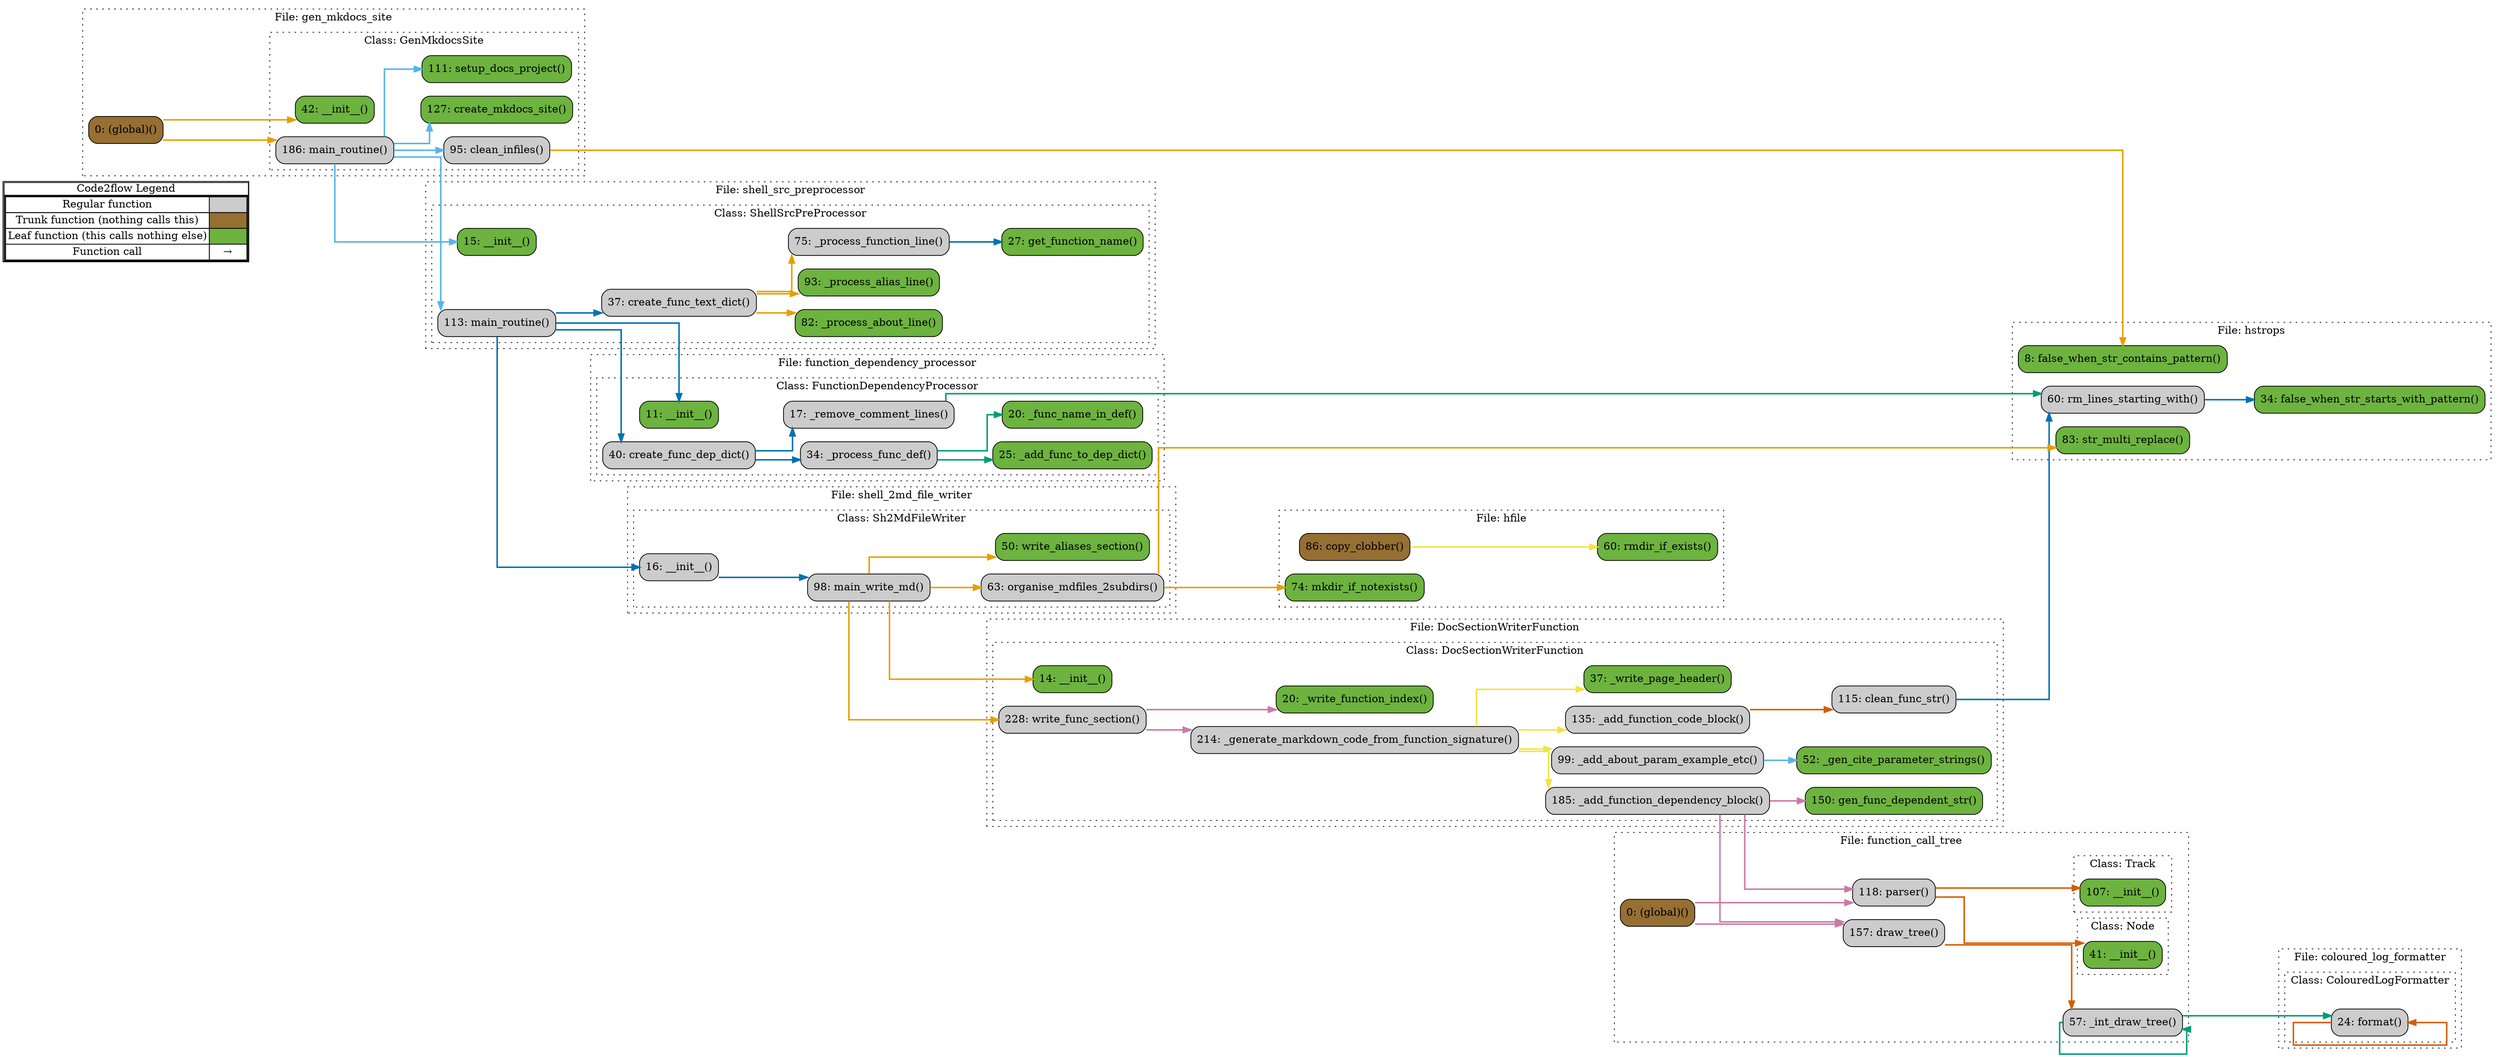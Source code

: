 digraph G {
concentrate=true;
splines="ortho";
rankdir="LR";
subgraph legend{
    rank = min;
    label = "legend";
    Legend [shape=none, margin=0, label = <
        <table cellspacing="0" cellpadding="0" border="1"><tr><td>Code2flow Legend</td></tr><tr><td>
        <table cellspacing="0">
        <tr><td>Regular function</td><td width="50px" bgcolor='#cccccc'></td></tr>
        <tr><td>Trunk function (nothing calls this)</td><td bgcolor='#966F33'></td></tr>
        <tr><td>Leaf function (this calls nothing else)</td><td bgcolor='#6db33f'></td></tr>
        <tr><td>Function call</td><td><font color='black'>&#8594;</font></td></tr>
        </table></td></tr></table>
        >];
}node_ad337375 [label="14: __init__()" name="DocSectionWriterFunction::DocSectionWriterFunction.__init__" shape="rect" style="rounded,filled" fillcolor="#6db33f" ];
node_87878582 [label="99: _add_about_param_example_etc()" name="DocSectionWriterFunction::DocSectionWriterFunction._add_about_param_example_etc" shape="rect" style="rounded,filled" fillcolor="#cccccc" ];
node_1bc080a6 [label="135: _add_function_code_block()" name="DocSectionWriterFunction::DocSectionWriterFunction._add_function_code_block" shape="rect" style="rounded,filled" fillcolor="#cccccc" ];
node_dcf3a507 [label="185: _add_function_dependency_block()" name="DocSectionWriterFunction::DocSectionWriterFunction._add_function_dependency_block" shape="rect" style="rounded,filled" fillcolor="#cccccc" ];
node_fdfee79e [label="52: _gen_cite_parameter_strings()" name="DocSectionWriterFunction::DocSectionWriterFunction._gen_cite_parameter_strings" shape="rect" style="rounded,filled" fillcolor="#6db33f" ];
node_70f59ecc [label="214: _generate_markdown_code_from_function_signature()" name="DocSectionWriterFunction::DocSectionWriterFunction._generate_markdown_code_from_function_signature" shape="rect" style="rounded,filled" fillcolor="#cccccc" ];
node_03318457 [label="20: _write_function_index()" name="DocSectionWriterFunction::DocSectionWriterFunction._write_function_index" shape="rect" style="rounded,filled" fillcolor="#6db33f" ];
node_5b7c8898 [label="37: _write_page_header()" name="DocSectionWriterFunction::DocSectionWriterFunction._write_page_header" shape="rect" style="rounded,filled" fillcolor="#6db33f" ];
node_ff06c3e5 [label="115: clean_func_str()" name="DocSectionWriterFunction::DocSectionWriterFunction.clean_func_str" shape="rect" style="rounded,filled" fillcolor="#cccccc" ];
node_43d9dcb5 [label="150: gen_func_dependent_str()" name="DocSectionWriterFunction::DocSectionWriterFunction.gen_func_dependent_str" shape="rect" style="rounded,filled" fillcolor="#6db33f" ];
node_0fe394a7 [label="228: write_func_section()" name="DocSectionWriterFunction::DocSectionWriterFunction.write_func_section" shape="rect" style="rounded,filled" fillcolor="#cccccc" ];
node_56a2cbbe [label="24: format()" name="coloured_log_formatter::ColouredLogFormatter.format" shape="rect" style="rounded,filled" fillcolor="#cccccc" ];
node_baf937d7 [label="0: (global)()" name="function_call_tree::(global)" shape="rect" style="rounded,filled" fillcolor="#966F33" ];
node_fc59f340 [label="41: __init__()" name="function_call_tree::Node.__init__" shape="rect" style="rounded,filled" fillcolor="#6db33f" ];
node_c3465fd7 [label="107: __init__()" name="function_call_tree::Track.__init__" shape="rect" style="rounded,filled" fillcolor="#6db33f" ];
node_ba6df6cb [label="57: _int_draw_tree()" name="function_call_tree::_int_draw_tree" shape="rect" style="rounded,filled" fillcolor="#cccccc" ];
node_84e6f03e [label="157: draw_tree()" name="function_call_tree::draw_tree" shape="rect" style="rounded,filled" fillcolor="#cccccc" ];
node_9ddcc296 [label="118: parser()" name="function_call_tree::parser" shape="rect" style="rounded,filled" fillcolor="#cccccc" ];
node_e179d9c1 [label="11: __init__()" name="function_dependency_processor::FunctionDependencyProcessor.__init__" shape="rect" style="rounded,filled" fillcolor="#6db33f" ];
node_d7986234 [label="25: _add_func_to_dep_dict()" name="function_dependency_processor::FunctionDependencyProcessor._add_func_to_dep_dict" shape="rect" style="rounded,filled" fillcolor="#6db33f" ];
node_dc93ab9f [label="20: _func_name_in_def()" name="function_dependency_processor::FunctionDependencyProcessor._func_name_in_def" shape="rect" style="rounded,filled" fillcolor="#6db33f" ];
node_3f1f1f0b [label="34: _process_func_def()" name="function_dependency_processor::FunctionDependencyProcessor._process_func_def" shape="rect" style="rounded,filled" fillcolor="#cccccc" ];
node_f4b0520b [label="17: _remove_comment_lines()" name="function_dependency_processor::FunctionDependencyProcessor._remove_comment_lines" shape="rect" style="rounded,filled" fillcolor="#cccccc" ];
node_4c03bf95 [label="40: create_func_dep_dict()" name="function_dependency_processor::FunctionDependencyProcessor.create_func_dep_dict" shape="rect" style="rounded,filled" fillcolor="#cccccc" ];
node_1c2cd439 [label="0: (global)()" name="gen_mkdocs_site::(global)" shape="rect" style="rounded,filled" fillcolor="#966F33" ];
node_cdfcb253 [label="42: __init__()" name="gen_mkdocs_site::GenMkdocsSite.__init__" shape="rect" style="rounded,filled" fillcolor="#6db33f" ];
node_23872529 [label="95: clean_infiles()" name="gen_mkdocs_site::GenMkdocsSite.clean_infiles" shape="rect" style="rounded,filled" fillcolor="#cccccc" ];
node_94807580 [label="127: create_mkdocs_site()" name="gen_mkdocs_site::GenMkdocsSite.create_mkdocs_site" shape="rect" style="rounded,filled" fillcolor="#6db33f" ];
node_c5e6373a [label="186: main_routine()" name="gen_mkdocs_site::GenMkdocsSite.main_routine" shape="rect" style="rounded,filled" fillcolor="#cccccc" ];
node_4067aa60 [label="111: setup_docs_project()" name="gen_mkdocs_site::GenMkdocsSite.setup_docs_project" shape="rect" style="rounded,filled" fillcolor="#6db33f" ];
node_cdb01304 [label="86: copy_clobber()" name="hfile::copy_clobber" shape="rect" style="rounded,filled" fillcolor="#966F33" ];
node_27d9bbde [label="74: mkdir_if_notexists()" name="hfile::mkdir_if_notexists" shape="rect" style="rounded,filled" fillcolor="#6db33f" ];
node_4f07dd5d [label="60: rmdir_if_exists()" name="hfile::rmdir_if_exists" shape="rect" style="rounded,filled" fillcolor="#6db33f" ];
node_ae8f5a24 [label="8: false_when_str_contains_pattern()" name="hstrops::false_when_str_contains_pattern" shape="rect" style="rounded,filled" fillcolor="#6db33f" ];
node_64141ace [label="34: false_when_str_starts_with_pattern()" name="hstrops::false_when_str_starts_with_pattern" shape="rect" style="rounded,filled" fillcolor="#6db33f" ];
node_49732bb5 [label="60: rm_lines_starting_with()" name="hstrops::rm_lines_starting_with" shape="rect" style="rounded,filled" fillcolor="#cccccc" ];
node_8889f25c [label="83: str_multi_replace()" name="hstrops::str_multi_replace" shape="rect" style="rounded,filled" fillcolor="#6db33f" ];
node_2cf48705 [label="16: __init__()" name="shell_2md_file_writer::Sh2MdFileWriter.__init__" shape="rect" style="rounded,filled" fillcolor="#cccccc" ];
node_ebf228d1 [label="98: main_write_md()" name="shell_2md_file_writer::Sh2MdFileWriter.main_write_md" shape="rect" style="rounded,filled" fillcolor="#cccccc" ];
node_02b3f971 [label="63: organise_mdfiles_2subdirs()" name="shell_2md_file_writer::Sh2MdFileWriter.organise_mdfiles_2subdirs" shape="rect" style="rounded,filled" fillcolor="#cccccc" ];
node_dbf2bb59 [label="50: write_aliases_section()" name="shell_2md_file_writer::Sh2MdFileWriter.write_aliases_section" shape="rect" style="rounded,filled" fillcolor="#6db33f" ];
node_02cf544d [label="15: __init__()" name="shell_src_preprocessor::ShellSrcPreProcessor.__init__" shape="rect" style="rounded,filled" fillcolor="#6db33f" ];
node_cd5ade7b [label="82: _process_about_line()" name="shell_src_preprocessor::ShellSrcPreProcessor._process_about_line" shape="rect" style="rounded,filled" fillcolor="#6db33f" ];
node_d6aa4e58 [label="93: _process_alias_line()" name="shell_src_preprocessor::ShellSrcPreProcessor._process_alias_line" shape="rect" style="rounded,filled" fillcolor="#6db33f" ];
node_83a91005 [label="75: _process_function_line()" name="shell_src_preprocessor::ShellSrcPreProcessor._process_function_line" shape="rect" style="rounded,filled" fillcolor="#cccccc" ];
node_77392ee9 [label="37: create_func_text_dict()" name="shell_src_preprocessor::ShellSrcPreProcessor.create_func_text_dict" shape="rect" style="rounded,filled" fillcolor="#cccccc" ];
node_7d5a0c5a [label="27: get_function_name()" name="shell_src_preprocessor::ShellSrcPreProcessor.get_function_name" shape="rect" style="rounded,filled" fillcolor="#6db33f" ];
node_0e111d9d [label="113: main_routine()" name="shell_src_preprocessor::ShellSrcPreProcessor.main_routine" shape="rect" style="rounded,filled" fillcolor="#cccccc" ];
node_87878582 -> node_fdfee79e [color="#56B4E9" penwidth="2"];
node_1bc080a6 -> node_ff06c3e5 [color="#D55E00" penwidth="2"];
node_dcf3a507 -> node_43d9dcb5 [color="#CC79A7" penwidth="2"];
node_dcf3a507 -> node_84e6f03e [color="#CC79A7" penwidth="2"];
node_dcf3a507 -> node_9ddcc296 [color="#CC79A7" penwidth="2"];
node_70f59ecc -> node_87878582 [color="#F0E442" penwidth="2"];
node_70f59ecc -> node_1bc080a6 [color="#F0E442" penwidth="2"];
node_70f59ecc -> node_dcf3a507 [color="#F0E442" penwidth="2"];
node_70f59ecc -> node_5b7c8898 [color="#F0E442" penwidth="2"];
node_ff06c3e5 -> node_49732bb5 [color="#0072B2" penwidth="2"];
node_0fe394a7 -> node_70f59ecc [color="#CC79A7" penwidth="2"];
node_0fe394a7 -> node_03318457 [color="#CC79A7" penwidth="2"];
node_56a2cbbe -> node_56a2cbbe [color="#D55E00" penwidth="2"];
node_baf937d7 -> node_84e6f03e [color="#CC79A7" penwidth="2"];
node_baf937d7 -> node_9ddcc296 [color="#CC79A7" penwidth="2"];
node_ba6df6cb -> node_56a2cbbe [color="#009E73" penwidth="2"];
node_ba6df6cb -> node_56a2cbbe [color="#009E73" penwidth="2"];
node_ba6df6cb -> node_ba6df6cb [color="#009E73" penwidth="2"];
node_ba6df6cb -> node_ba6df6cb [color="#009E73" penwidth="2"];
node_84e6f03e -> node_ba6df6cb [color="#D55E00" penwidth="2"];
node_84e6f03e -> node_ba6df6cb [color="#D55E00" penwidth="2"];
node_9ddcc296 -> node_fc59f340 [color="#D55E00" penwidth="2"];
node_9ddcc296 -> node_c3465fd7 [color="#D55E00" penwidth="2"];
node_3f1f1f0b -> node_d7986234 [color="#009E73" penwidth="2"];
node_3f1f1f0b -> node_dc93ab9f [color="#009E73" penwidth="2"];
node_f4b0520b -> node_49732bb5 [color="#009E73" penwidth="2"];
node_4c03bf95 -> node_3f1f1f0b [color="#0072B2" penwidth="2"];
node_4c03bf95 -> node_f4b0520b [color="#0072B2" penwidth="2"];
node_1c2cd439 -> node_cdfcb253 [color="#E69F00" penwidth="2"];
node_1c2cd439 -> node_c5e6373a [color="#E69F00" penwidth="2"];
node_23872529 -> node_ae8f5a24 [color="#E69F00" penwidth="2"];
node_c5e6373a -> node_23872529 [color="#56B4E9" penwidth="2"];
node_c5e6373a -> node_94807580 [color="#56B4E9" penwidth="2"];
node_c5e6373a -> node_4067aa60 [color="#56B4E9" penwidth="2"];
node_c5e6373a -> node_02cf544d [color="#56B4E9" penwidth="2"];
node_c5e6373a -> node_0e111d9d [color="#56B4E9" penwidth="2"];
node_cdb01304 -> node_4f07dd5d [color="#F0E442" penwidth="2"];
node_49732bb5 -> node_64141ace [color="#0072B2" penwidth="2"];
node_2cf48705 -> node_ebf228d1 [color="#0072B2" penwidth="2"];
node_ebf228d1 -> node_ad337375 [color="#E69F00" penwidth="2"];
node_ebf228d1 -> node_0fe394a7 [color="#E69F00" penwidth="2"];
node_ebf228d1 -> node_02b3f971 [color="#E69F00" penwidth="2"];
node_ebf228d1 -> node_dbf2bb59 [color="#E69F00" penwidth="2"];
node_02b3f971 -> node_27d9bbde [color="#E69F00" penwidth="2"];
node_02b3f971 -> node_27d9bbde [color="#E69F00" penwidth="2"];
node_02b3f971 -> node_8889f25c [color="#E69F00" penwidth="2"];
node_83a91005 -> node_7d5a0c5a [color="#0072B2" penwidth="2"];
node_77392ee9 -> node_cd5ade7b [color="#E69F00" penwidth="2"];
node_77392ee9 -> node_d6aa4e58 [color="#E69F00" penwidth="2"];
node_77392ee9 -> node_83a91005 [color="#E69F00" penwidth="2"];
node_0e111d9d -> node_e179d9c1 [color="#0072B2" penwidth="2"];
node_0e111d9d -> node_4c03bf95 [color="#0072B2" penwidth="2"];
node_0e111d9d -> node_2cf48705 [color="#0072B2" penwidth="2"];
node_0e111d9d -> node_77392ee9 [color="#0072B2" penwidth="2"];
subgraph cluster_2b828ed2 {
    label="File: DocSectionWriterFunction";
    name="DocSectionWriterFunction";
    style="filled";
    graph[style=dotted];
    subgraph cluster_1113ffc2 {
        node_ad337375 node_03318457 node_5b7c8898 node_fdfee79e node_87878582 node_ff06c3e5 node_1bc080a6 node_43d9dcb5 node_dcf3a507 node_70f59ecc node_0fe394a7;
        label="Class: DocSectionWriterFunction";
        name="DocSectionWriterFunction";
        style="filled";
        graph[style=dotted];
    };
};
subgraph cluster_a336e704 {
    label="File: coloured_log_formatter";
    name="coloured_log_formatter";
    style="filled";
    graph[style=dotted];
    subgraph cluster_bcf798a7 {
        node_56a2cbbe;
        label="Class: ColouredLogFormatter";
        name="ColouredLogFormatter";
        style="filled";
        graph[style=dotted];
    };
};
subgraph cluster_5b9503a6 {
    node_ba6df6cb node_9ddcc296 node_84e6f03e node_baf937d7;
    label="File: function_call_tree";
    name="function_call_tree";
    style="filled";
    graph[style=dotted];
    subgraph cluster_e51f478e {
        node_fc59f340;
        label="Class: Node";
        name="Node";
        style="filled";
        graph[style=dotted];
    };
    subgraph cluster_12c5f031 {
        node_c3465fd7;
        label="Class: Track";
        name="Track";
        style="filled";
        graph[style=dotted];
    };
};
subgraph cluster_9e5b14b5 {
    label="File: function_dependency_processor";
    name="function_dependency_processor";
    style="filled";
    graph[style=dotted];
    subgraph cluster_f71e6c44 {
        node_e179d9c1 node_f4b0520b node_dc93ab9f node_d7986234 node_3f1f1f0b node_4c03bf95;
        label="Class: FunctionDependencyProcessor";
        name="FunctionDependencyProcessor";
        style="filled";
        graph[style=dotted];
    };
};
subgraph cluster_74dd99e4 {
    node_1c2cd439;
    label="File: gen_mkdocs_site";
    name="gen_mkdocs_site";
    style="filled";
    graph[style=dotted];
    subgraph cluster_adeff522 {
        node_cdfcb253 node_23872529 node_4067aa60 node_94807580 node_c5e6373a;
        label="Class: GenMkdocsSite";
        name="GenMkdocsSite";
        style="filled";
        graph[style=dotted];
    };
};
subgraph cluster_5f3e313f {
    node_4f07dd5d node_27d9bbde node_cdb01304;
    label="File: hfile";
    name="hfile";
    style="filled";
    graph[style=dotted];
};
subgraph cluster_79e2e5d1 {
    node_ae8f5a24 node_64141ace node_49732bb5 node_8889f25c;
    label="File: hstrops";
    name="hstrops";
    style="filled";
    graph[style=dotted];
};
subgraph cluster_c0f20357 {
    label="File: shell_2md_file_writer";
    name="shell_2md_file_writer";
    style="filled";
    graph[style=dotted];
    subgraph cluster_f6933be2 {
        node_2cf48705 node_dbf2bb59 node_02b3f971 node_ebf228d1;
        label="Class: Sh2MdFileWriter";
        name="Sh2MdFileWriter";
        style="filled";
        graph[style=dotted];
    };
};
subgraph cluster_60df826e {
    label="File: shell_src_preprocessor";
    name="shell_src_preprocessor";
    style="filled";
    graph[style=dotted];
    subgraph cluster_2a7998ca {
        node_02cf544d node_7d5a0c5a node_77392ee9 node_83a91005 node_cd5ade7b node_d6aa4e58 node_0e111d9d;
        label="Class: ShellSrcPreProcessor";
        name="ShellSrcPreProcessor";
        style="filled";
        graph[style=dotted];
    };
};
}
